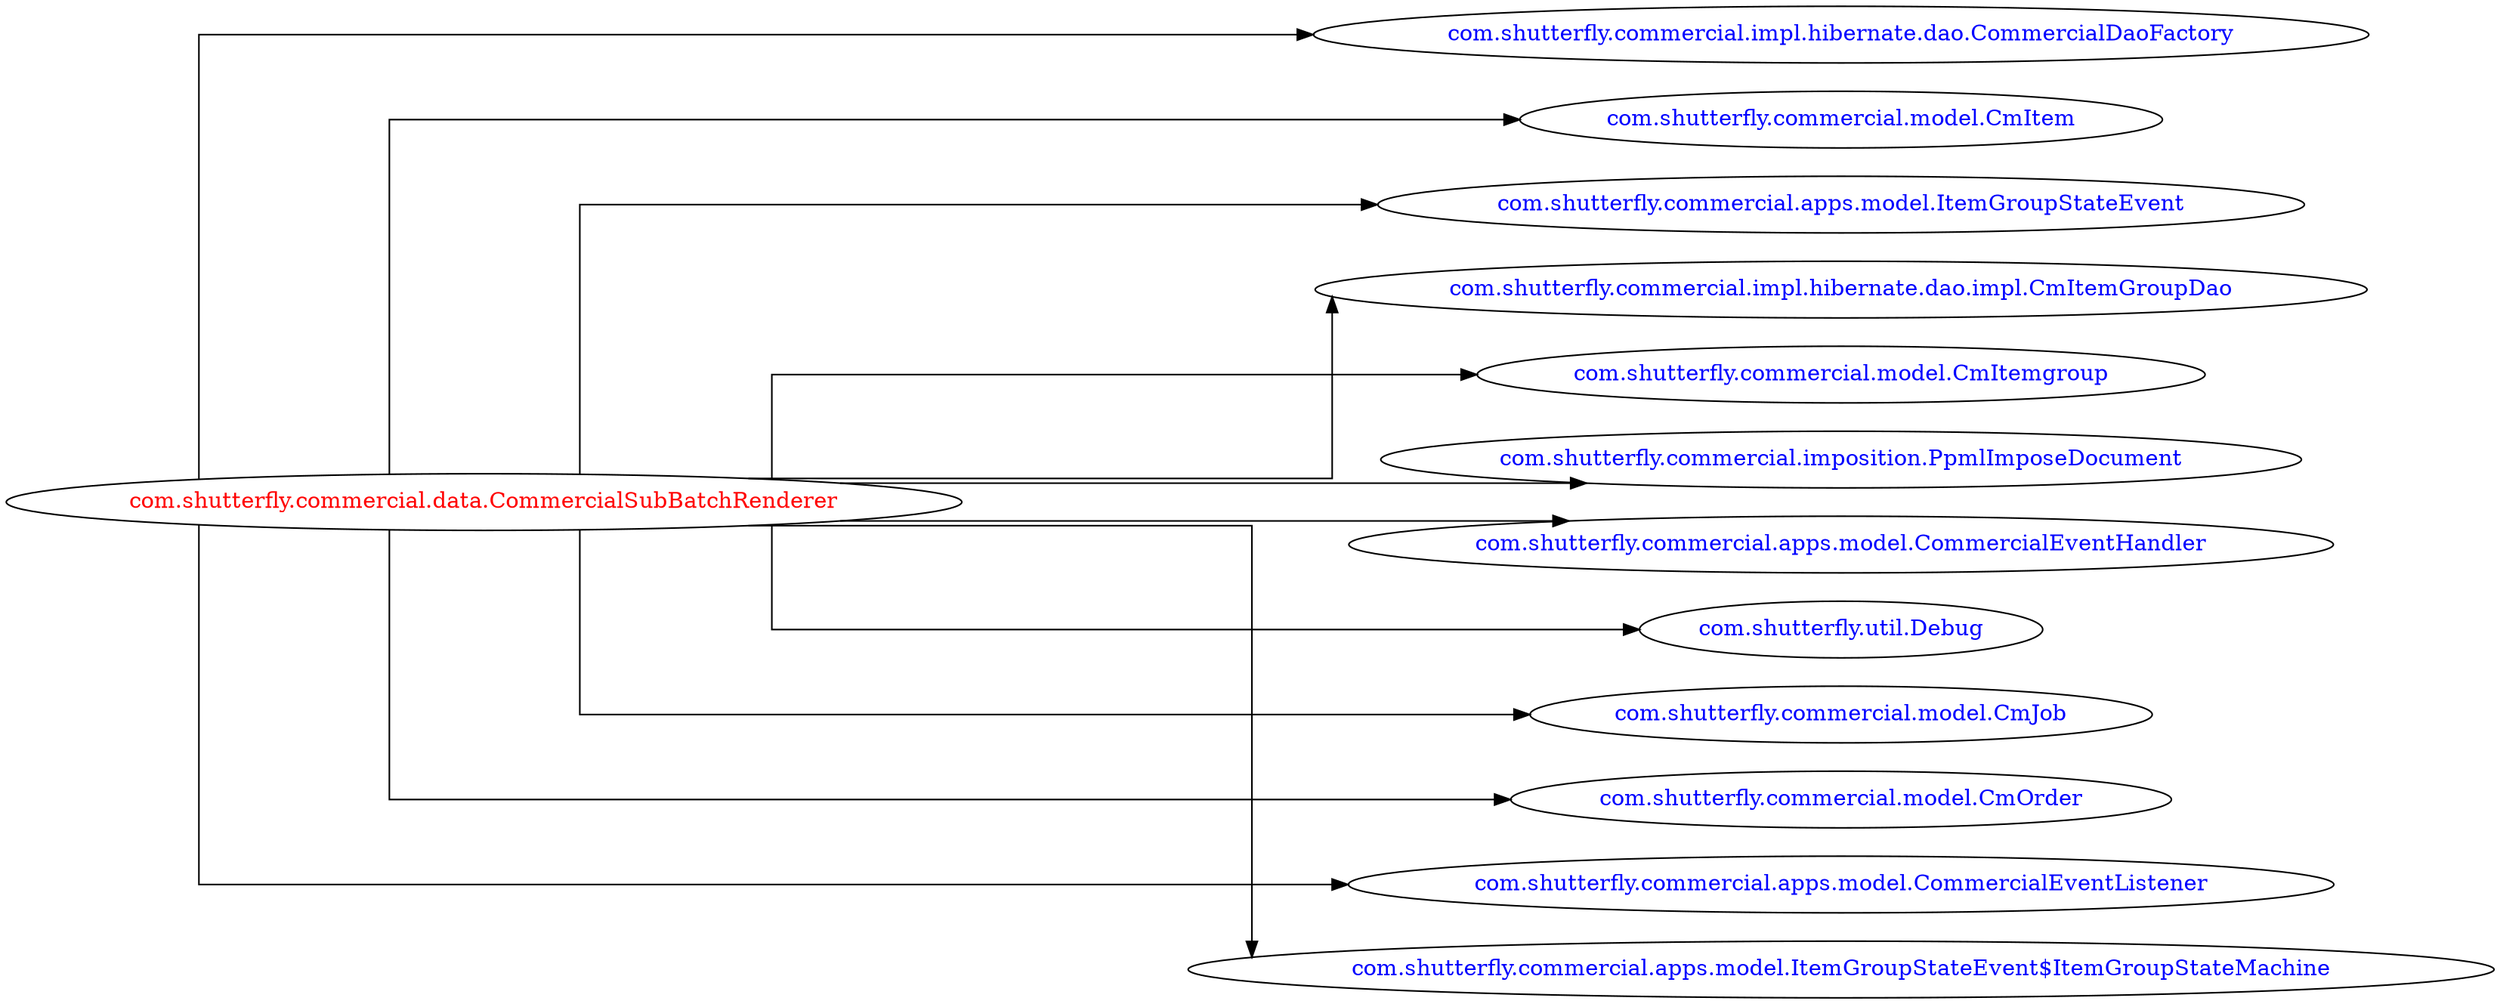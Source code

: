 digraph dependencyGraph {
 concentrate=true;
 ranksep="2.0";
 rankdir="LR"; 
 splines="ortho";
"com.shutterfly.commercial.data.CommercialSubBatchRenderer" [fontcolor="red"];
"com.shutterfly.commercial.impl.hibernate.dao.CommercialDaoFactory" [ fontcolor="blue" ];
"com.shutterfly.commercial.data.CommercialSubBatchRenderer"->"com.shutterfly.commercial.impl.hibernate.dao.CommercialDaoFactory";
"com.shutterfly.commercial.model.CmItem" [ fontcolor="blue" ];
"com.shutterfly.commercial.data.CommercialSubBatchRenderer"->"com.shutterfly.commercial.model.CmItem";
"com.shutterfly.commercial.apps.model.ItemGroupStateEvent" [ fontcolor="blue" ];
"com.shutterfly.commercial.data.CommercialSubBatchRenderer"->"com.shutterfly.commercial.apps.model.ItemGroupStateEvent";
"com.shutterfly.commercial.impl.hibernate.dao.impl.CmItemGroupDao" [ fontcolor="blue" ];
"com.shutterfly.commercial.data.CommercialSubBatchRenderer"->"com.shutterfly.commercial.impl.hibernate.dao.impl.CmItemGroupDao";
"com.shutterfly.commercial.model.CmItemgroup" [ fontcolor="blue" ];
"com.shutterfly.commercial.data.CommercialSubBatchRenderer"->"com.shutterfly.commercial.model.CmItemgroup";
"com.shutterfly.commercial.imposition.PpmlImposeDocument" [ fontcolor="blue" ];
"com.shutterfly.commercial.data.CommercialSubBatchRenderer"->"com.shutterfly.commercial.imposition.PpmlImposeDocument";
"com.shutterfly.commercial.apps.model.CommercialEventHandler" [ fontcolor="blue" ];
"com.shutterfly.commercial.data.CommercialSubBatchRenderer"->"com.shutterfly.commercial.apps.model.CommercialEventHandler";
"com.shutterfly.util.Debug" [ fontcolor="blue" ];
"com.shutterfly.commercial.data.CommercialSubBatchRenderer"->"com.shutterfly.util.Debug";
"com.shutterfly.commercial.model.CmJob" [ fontcolor="blue" ];
"com.shutterfly.commercial.data.CommercialSubBatchRenderer"->"com.shutterfly.commercial.model.CmJob";
"com.shutterfly.commercial.model.CmOrder" [ fontcolor="blue" ];
"com.shutterfly.commercial.data.CommercialSubBatchRenderer"->"com.shutterfly.commercial.model.CmOrder";
"com.shutterfly.commercial.apps.model.CommercialEventListener" [ fontcolor="blue" ];
"com.shutterfly.commercial.data.CommercialSubBatchRenderer"->"com.shutterfly.commercial.apps.model.CommercialEventListener";
"com.shutterfly.commercial.apps.model.ItemGroupStateEvent$ItemGroupStateMachine" [ fontcolor="blue" ];
"com.shutterfly.commercial.data.CommercialSubBatchRenderer"->"com.shutterfly.commercial.apps.model.ItemGroupStateEvent$ItemGroupStateMachine";
}